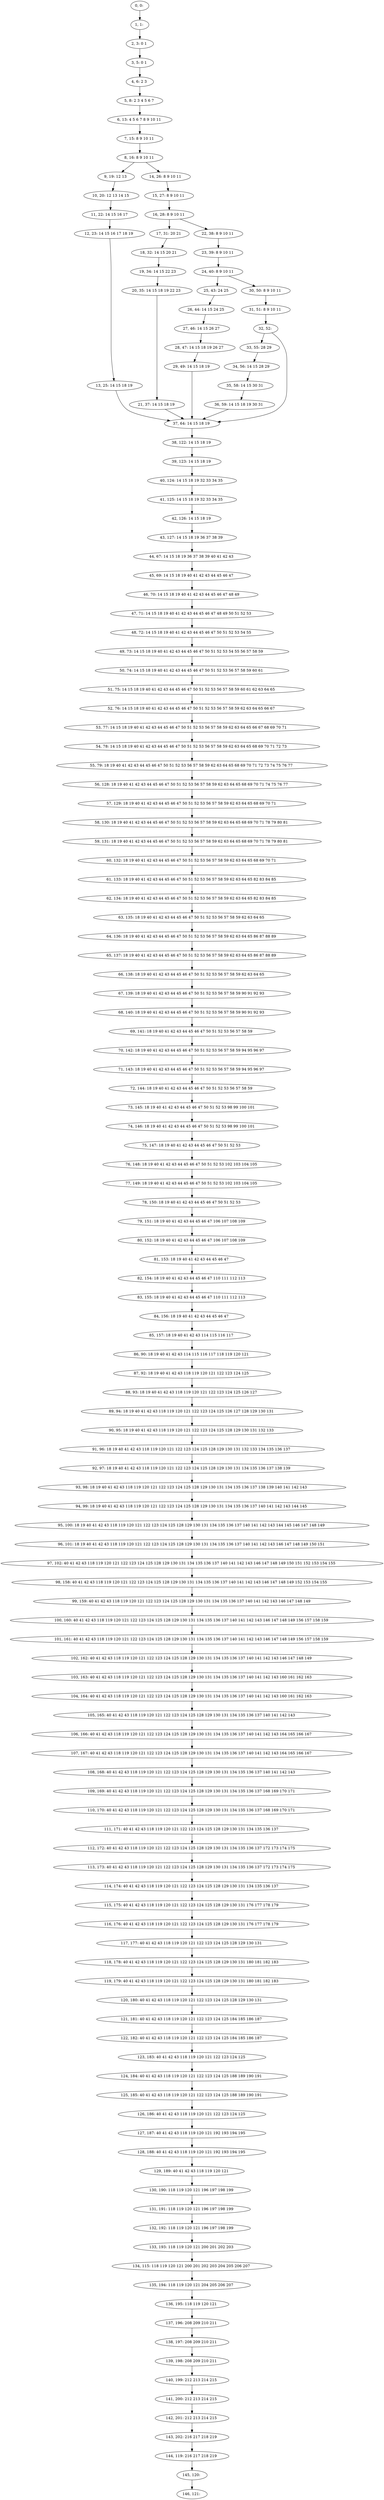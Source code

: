 digraph G {
0[label="0, 0: "];
1[label="1, 1: "];
2[label="2, 3: 0 1 "];
3[label="3, 5: 0 1 "];
4[label="4, 6: 2 3 "];
5[label="5, 8: 2 3 4 5 6 7 "];
6[label="6, 13: 4 5 6 7 8 9 10 11 "];
7[label="7, 15: 8 9 10 11 "];
8[label="8, 16: 8 9 10 11 "];
9[label="9, 19: 12 13 "];
10[label="10, 20: 12 13 14 15 "];
11[label="11, 22: 14 15 16 17 "];
12[label="12, 23: 14 15 16 17 18 19 "];
13[label="13, 25: 14 15 18 19 "];
14[label="14, 26: 8 9 10 11 "];
15[label="15, 27: 8 9 10 11 "];
16[label="16, 28: 8 9 10 11 "];
17[label="17, 31: 20 21 "];
18[label="18, 32: 14 15 20 21 "];
19[label="19, 34: 14 15 22 23 "];
20[label="20, 35: 14 15 18 19 22 23 "];
21[label="21, 37: 14 15 18 19 "];
22[label="22, 38: 8 9 10 11 "];
23[label="23, 39: 8 9 10 11 "];
24[label="24, 40: 8 9 10 11 "];
25[label="25, 43: 24 25 "];
26[label="26, 44: 14 15 24 25 "];
27[label="27, 46: 14 15 26 27 "];
28[label="28, 47: 14 15 18 19 26 27 "];
29[label="29, 49: 14 15 18 19 "];
30[label="30, 50: 8 9 10 11 "];
31[label="31, 51: 8 9 10 11 "];
32[label="32, 52: "];
33[label="33, 55: 28 29 "];
34[label="34, 56: 14 15 28 29 "];
35[label="35, 58: 14 15 30 31 "];
36[label="36, 59: 14 15 18 19 30 31 "];
37[label="37, 64: 14 15 18 19 "];
38[label="38, 122: 14 15 18 19 "];
39[label="39, 123: 14 15 18 19 "];
40[label="40, 124: 14 15 18 19 32 33 34 35 "];
41[label="41, 125: 14 15 18 19 32 33 34 35 "];
42[label="42, 126: 14 15 18 19 "];
43[label="43, 127: 14 15 18 19 36 37 38 39 "];
44[label="44, 67: 14 15 18 19 36 37 38 39 40 41 42 43 "];
45[label="45, 69: 14 15 18 19 40 41 42 43 44 45 46 47 "];
46[label="46, 70: 14 15 18 19 40 41 42 43 44 45 46 47 48 49 "];
47[label="47, 71: 14 15 18 19 40 41 42 43 44 45 46 47 48 49 50 51 52 53 "];
48[label="48, 72: 14 15 18 19 40 41 42 43 44 45 46 47 50 51 52 53 54 55 "];
49[label="49, 73: 14 15 18 19 40 41 42 43 44 45 46 47 50 51 52 53 54 55 56 57 58 59 "];
50[label="50, 74: 14 15 18 19 40 41 42 43 44 45 46 47 50 51 52 53 56 57 58 59 60 61 "];
51[label="51, 75: 14 15 18 19 40 41 42 43 44 45 46 47 50 51 52 53 56 57 58 59 60 61 62 63 64 65 "];
52[label="52, 76: 14 15 18 19 40 41 42 43 44 45 46 47 50 51 52 53 56 57 58 59 62 63 64 65 66 67 "];
53[label="53, 77: 14 15 18 19 40 41 42 43 44 45 46 47 50 51 52 53 56 57 58 59 62 63 64 65 66 67 68 69 70 71 "];
54[label="54, 78: 14 15 18 19 40 41 42 43 44 45 46 47 50 51 52 53 56 57 58 59 62 63 64 65 68 69 70 71 72 73 "];
55[label="55, 79: 18 19 40 41 42 43 44 45 46 47 50 51 52 53 56 57 58 59 62 63 64 65 68 69 70 71 72 73 74 75 76 77 "];
56[label="56, 128: 18 19 40 41 42 43 44 45 46 47 50 51 52 53 56 57 58 59 62 63 64 65 68 69 70 71 74 75 76 77 "];
57[label="57, 129: 18 19 40 41 42 43 44 45 46 47 50 51 52 53 56 57 58 59 62 63 64 65 68 69 70 71 "];
58[label="58, 130: 18 19 40 41 42 43 44 45 46 47 50 51 52 53 56 57 58 59 62 63 64 65 68 69 70 71 78 79 80 81 "];
59[label="59, 131: 18 19 40 41 42 43 44 45 46 47 50 51 52 53 56 57 58 59 62 63 64 65 68 69 70 71 78 79 80 81 "];
60[label="60, 132: 18 19 40 41 42 43 44 45 46 47 50 51 52 53 56 57 58 59 62 63 64 65 68 69 70 71 "];
61[label="61, 133: 18 19 40 41 42 43 44 45 46 47 50 51 52 53 56 57 58 59 62 63 64 65 82 83 84 85 "];
62[label="62, 134: 18 19 40 41 42 43 44 45 46 47 50 51 52 53 56 57 58 59 62 63 64 65 82 83 84 85 "];
63[label="63, 135: 18 19 40 41 42 43 44 45 46 47 50 51 52 53 56 57 58 59 62 63 64 65 "];
64[label="64, 136: 18 19 40 41 42 43 44 45 46 47 50 51 52 53 56 57 58 59 62 63 64 65 86 87 88 89 "];
65[label="65, 137: 18 19 40 41 42 43 44 45 46 47 50 51 52 53 56 57 58 59 62 63 64 65 86 87 88 89 "];
66[label="66, 138: 18 19 40 41 42 43 44 45 46 47 50 51 52 53 56 57 58 59 62 63 64 65 "];
67[label="67, 139: 18 19 40 41 42 43 44 45 46 47 50 51 52 53 56 57 58 59 90 91 92 93 "];
68[label="68, 140: 18 19 40 41 42 43 44 45 46 47 50 51 52 53 56 57 58 59 90 91 92 93 "];
69[label="69, 141: 18 19 40 41 42 43 44 45 46 47 50 51 52 53 56 57 58 59 "];
70[label="70, 142: 18 19 40 41 42 43 44 45 46 47 50 51 52 53 56 57 58 59 94 95 96 97 "];
71[label="71, 143: 18 19 40 41 42 43 44 45 46 47 50 51 52 53 56 57 58 59 94 95 96 97 "];
72[label="72, 144: 18 19 40 41 42 43 44 45 46 47 50 51 52 53 56 57 58 59 "];
73[label="73, 145: 18 19 40 41 42 43 44 45 46 47 50 51 52 53 98 99 100 101 "];
74[label="74, 146: 18 19 40 41 42 43 44 45 46 47 50 51 52 53 98 99 100 101 "];
75[label="75, 147: 18 19 40 41 42 43 44 45 46 47 50 51 52 53 "];
76[label="76, 148: 18 19 40 41 42 43 44 45 46 47 50 51 52 53 102 103 104 105 "];
77[label="77, 149: 18 19 40 41 42 43 44 45 46 47 50 51 52 53 102 103 104 105 "];
78[label="78, 150: 18 19 40 41 42 43 44 45 46 47 50 51 52 53 "];
79[label="79, 151: 18 19 40 41 42 43 44 45 46 47 106 107 108 109 "];
80[label="80, 152: 18 19 40 41 42 43 44 45 46 47 106 107 108 109 "];
81[label="81, 153: 18 19 40 41 42 43 44 45 46 47 "];
82[label="82, 154: 18 19 40 41 42 43 44 45 46 47 110 111 112 113 "];
83[label="83, 155: 18 19 40 41 42 43 44 45 46 47 110 111 112 113 "];
84[label="84, 156: 18 19 40 41 42 43 44 45 46 47 "];
85[label="85, 157: 18 19 40 41 42 43 114 115 116 117 "];
86[label="86, 90: 18 19 40 41 42 43 114 115 116 117 118 119 120 121 "];
87[label="87, 92: 18 19 40 41 42 43 118 119 120 121 122 123 124 125 "];
88[label="88, 93: 18 19 40 41 42 43 118 119 120 121 122 123 124 125 126 127 "];
89[label="89, 94: 18 19 40 41 42 43 118 119 120 121 122 123 124 125 126 127 128 129 130 131 "];
90[label="90, 95: 18 19 40 41 42 43 118 119 120 121 122 123 124 125 128 129 130 131 132 133 "];
91[label="91, 96: 18 19 40 41 42 43 118 119 120 121 122 123 124 125 128 129 130 131 132 133 134 135 136 137 "];
92[label="92, 97: 18 19 40 41 42 43 118 119 120 121 122 123 124 125 128 129 130 131 134 135 136 137 138 139 "];
93[label="93, 98: 18 19 40 41 42 43 118 119 120 121 122 123 124 125 128 129 130 131 134 135 136 137 138 139 140 141 142 143 "];
94[label="94, 99: 18 19 40 41 42 43 118 119 120 121 122 123 124 125 128 129 130 131 134 135 136 137 140 141 142 143 144 145 "];
95[label="95, 100: 18 19 40 41 42 43 118 119 120 121 122 123 124 125 128 129 130 131 134 135 136 137 140 141 142 143 144 145 146 147 148 149 "];
96[label="96, 101: 18 19 40 41 42 43 118 119 120 121 122 123 124 125 128 129 130 131 134 135 136 137 140 141 142 143 146 147 148 149 150 151 "];
97[label="97, 102: 40 41 42 43 118 119 120 121 122 123 124 125 128 129 130 131 134 135 136 137 140 141 142 143 146 147 148 149 150 151 152 153 154 155 "];
98[label="98, 158: 40 41 42 43 118 119 120 121 122 123 124 125 128 129 130 131 134 135 136 137 140 141 142 143 146 147 148 149 152 153 154 155 "];
99[label="99, 159: 40 41 42 43 118 119 120 121 122 123 124 125 128 129 130 131 134 135 136 137 140 141 142 143 146 147 148 149 "];
100[label="100, 160: 40 41 42 43 118 119 120 121 122 123 124 125 128 129 130 131 134 135 136 137 140 141 142 143 146 147 148 149 156 157 158 159 "];
101[label="101, 161: 40 41 42 43 118 119 120 121 122 123 124 125 128 129 130 131 134 135 136 137 140 141 142 143 146 147 148 149 156 157 158 159 "];
102[label="102, 162: 40 41 42 43 118 119 120 121 122 123 124 125 128 129 130 131 134 135 136 137 140 141 142 143 146 147 148 149 "];
103[label="103, 163: 40 41 42 43 118 119 120 121 122 123 124 125 128 129 130 131 134 135 136 137 140 141 142 143 160 161 162 163 "];
104[label="104, 164: 40 41 42 43 118 119 120 121 122 123 124 125 128 129 130 131 134 135 136 137 140 141 142 143 160 161 162 163 "];
105[label="105, 165: 40 41 42 43 118 119 120 121 122 123 124 125 128 129 130 131 134 135 136 137 140 141 142 143 "];
106[label="106, 166: 40 41 42 43 118 119 120 121 122 123 124 125 128 129 130 131 134 135 136 137 140 141 142 143 164 165 166 167 "];
107[label="107, 167: 40 41 42 43 118 119 120 121 122 123 124 125 128 129 130 131 134 135 136 137 140 141 142 143 164 165 166 167 "];
108[label="108, 168: 40 41 42 43 118 119 120 121 122 123 124 125 128 129 130 131 134 135 136 137 140 141 142 143 "];
109[label="109, 169: 40 41 42 43 118 119 120 121 122 123 124 125 128 129 130 131 134 135 136 137 168 169 170 171 "];
110[label="110, 170: 40 41 42 43 118 119 120 121 122 123 124 125 128 129 130 131 134 135 136 137 168 169 170 171 "];
111[label="111, 171: 40 41 42 43 118 119 120 121 122 123 124 125 128 129 130 131 134 135 136 137 "];
112[label="112, 172: 40 41 42 43 118 119 120 121 122 123 124 125 128 129 130 131 134 135 136 137 172 173 174 175 "];
113[label="113, 173: 40 41 42 43 118 119 120 121 122 123 124 125 128 129 130 131 134 135 136 137 172 173 174 175 "];
114[label="114, 174: 40 41 42 43 118 119 120 121 122 123 124 125 128 129 130 131 134 135 136 137 "];
115[label="115, 175: 40 41 42 43 118 119 120 121 122 123 124 125 128 129 130 131 176 177 178 179 "];
116[label="116, 176: 40 41 42 43 118 119 120 121 122 123 124 125 128 129 130 131 176 177 178 179 "];
117[label="117, 177: 40 41 42 43 118 119 120 121 122 123 124 125 128 129 130 131 "];
118[label="118, 178: 40 41 42 43 118 119 120 121 122 123 124 125 128 129 130 131 180 181 182 183 "];
119[label="119, 179: 40 41 42 43 118 119 120 121 122 123 124 125 128 129 130 131 180 181 182 183 "];
120[label="120, 180: 40 41 42 43 118 119 120 121 122 123 124 125 128 129 130 131 "];
121[label="121, 181: 40 41 42 43 118 119 120 121 122 123 124 125 184 185 186 187 "];
122[label="122, 182: 40 41 42 43 118 119 120 121 122 123 124 125 184 185 186 187 "];
123[label="123, 183: 40 41 42 43 118 119 120 121 122 123 124 125 "];
124[label="124, 184: 40 41 42 43 118 119 120 121 122 123 124 125 188 189 190 191 "];
125[label="125, 185: 40 41 42 43 118 119 120 121 122 123 124 125 188 189 190 191 "];
126[label="126, 186: 40 41 42 43 118 119 120 121 122 123 124 125 "];
127[label="127, 187: 40 41 42 43 118 119 120 121 192 193 194 195 "];
128[label="128, 188: 40 41 42 43 118 119 120 121 192 193 194 195 "];
129[label="129, 189: 40 41 42 43 118 119 120 121 "];
130[label="130, 190: 118 119 120 121 196 197 198 199 "];
131[label="131, 191: 118 119 120 121 196 197 198 199 "];
132[label="132, 192: 118 119 120 121 196 197 198 199 "];
133[label="133, 193: 118 119 120 121 200 201 202 203 "];
134[label="134, 115: 118 119 120 121 200 201 202 203 204 205 206 207 "];
135[label="135, 194: 118 119 120 121 204 205 206 207 "];
136[label="136, 195: 118 119 120 121 "];
137[label="137, 196: 208 209 210 211 "];
138[label="138, 197: 208 209 210 211 "];
139[label="139, 198: 208 209 210 211 "];
140[label="140, 199: 212 213 214 215 "];
141[label="141, 200: 212 213 214 215 "];
142[label="142, 201: 212 213 214 215 "];
143[label="143, 202: 216 217 218 219 "];
144[label="144, 119: 216 217 218 219 "];
145[label="145, 120: "];
146[label="146, 121: "];
0->1 ;
1->2 ;
2->3 ;
3->4 ;
4->5 ;
5->6 ;
6->7 ;
7->8 ;
8->9 ;
8->14 ;
9->10 ;
10->11 ;
11->12 ;
12->13 ;
13->37 ;
14->15 ;
15->16 ;
16->17 ;
16->22 ;
17->18 ;
18->19 ;
19->20 ;
20->21 ;
21->37 ;
22->23 ;
23->24 ;
24->25 ;
24->30 ;
25->26 ;
26->27 ;
27->28 ;
28->29 ;
29->37 ;
30->31 ;
31->32 ;
32->33 ;
32->37 ;
33->34 ;
34->35 ;
35->36 ;
36->37 ;
37->38 ;
38->39 ;
39->40 ;
40->41 ;
41->42 ;
42->43 ;
43->44 ;
44->45 ;
45->46 ;
46->47 ;
47->48 ;
48->49 ;
49->50 ;
50->51 ;
51->52 ;
52->53 ;
53->54 ;
54->55 ;
55->56 ;
56->57 ;
57->58 ;
58->59 ;
59->60 ;
60->61 ;
61->62 ;
62->63 ;
63->64 ;
64->65 ;
65->66 ;
66->67 ;
67->68 ;
68->69 ;
69->70 ;
70->71 ;
71->72 ;
72->73 ;
73->74 ;
74->75 ;
75->76 ;
76->77 ;
77->78 ;
78->79 ;
79->80 ;
80->81 ;
81->82 ;
82->83 ;
83->84 ;
84->85 ;
85->86 ;
86->87 ;
87->88 ;
88->89 ;
89->90 ;
90->91 ;
91->92 ;
92->93 ;
93->94 ;
94->95 ;
95->96 ;
96->97 ;
97->98 ;
98->99 ;
99->100 ;
100->101 ;
101->102 ;
102->103 ;
103->104 ;
104->105 ;
105->106 ;
106->107 ;
107->108 ;
108->109 ;
109->110 ;
110->111 ;
111->112 ;
112->113 ;
113->114 ;
114->115 ;
115->116 ;
116->117 ;
117->118 ;
118->119 ;
119->120 ;
120->121 ;
121->122 ;
122->123 ;
123->124 ;
124->125 ;
125->126 ;
126->127 ;
127->128 ;
128->129 ;
129->130 ;
130->131 ;
131->132 ;
132->133 ;
133->134 ;
134->135 ;
135->136 ;
136->137 ;
137->138 ;
138->139 ;
139->140 ;
140->141 ;
141->142 ;
142->143 ;
143->144 ;
144->145 ;
145->146 ;
}
